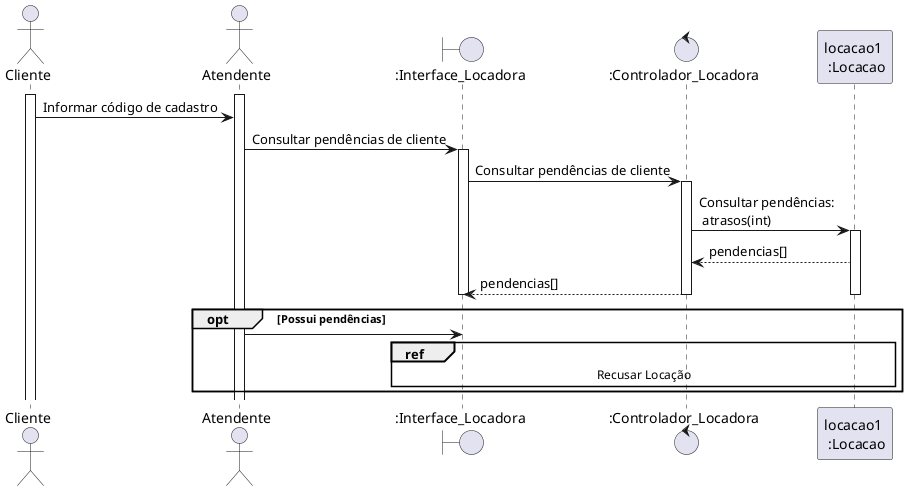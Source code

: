 @startuml


actor Cliente
activate Cliente
actor Atendente
activate Atendente
boundary ":Interface_Locadora" as interface
control ":Controlador_Locadora" as controlador
participant "locacao1 \n :Locacao" as locacao

Cliente -> Atendente : Informar código de cadastro
Atendente -> interface : Consultar pendências de cliente
activate interface
interface -> controlador : Consultar pendências de cliente
activate controlador
controlador -> locacao : Consultar pendências: \n atrasos(int)
activate locacao

locacao --> controlador : pendencias[]
controlador --> interface : pendencias[]
deactivate interface
deactivate controlador
deactivate locacao

group opt [Possui pendências]
Atendente -> interface
  ref over interface, controlador, locacao
    Recusar Locação
  end ref
end

@enduml

